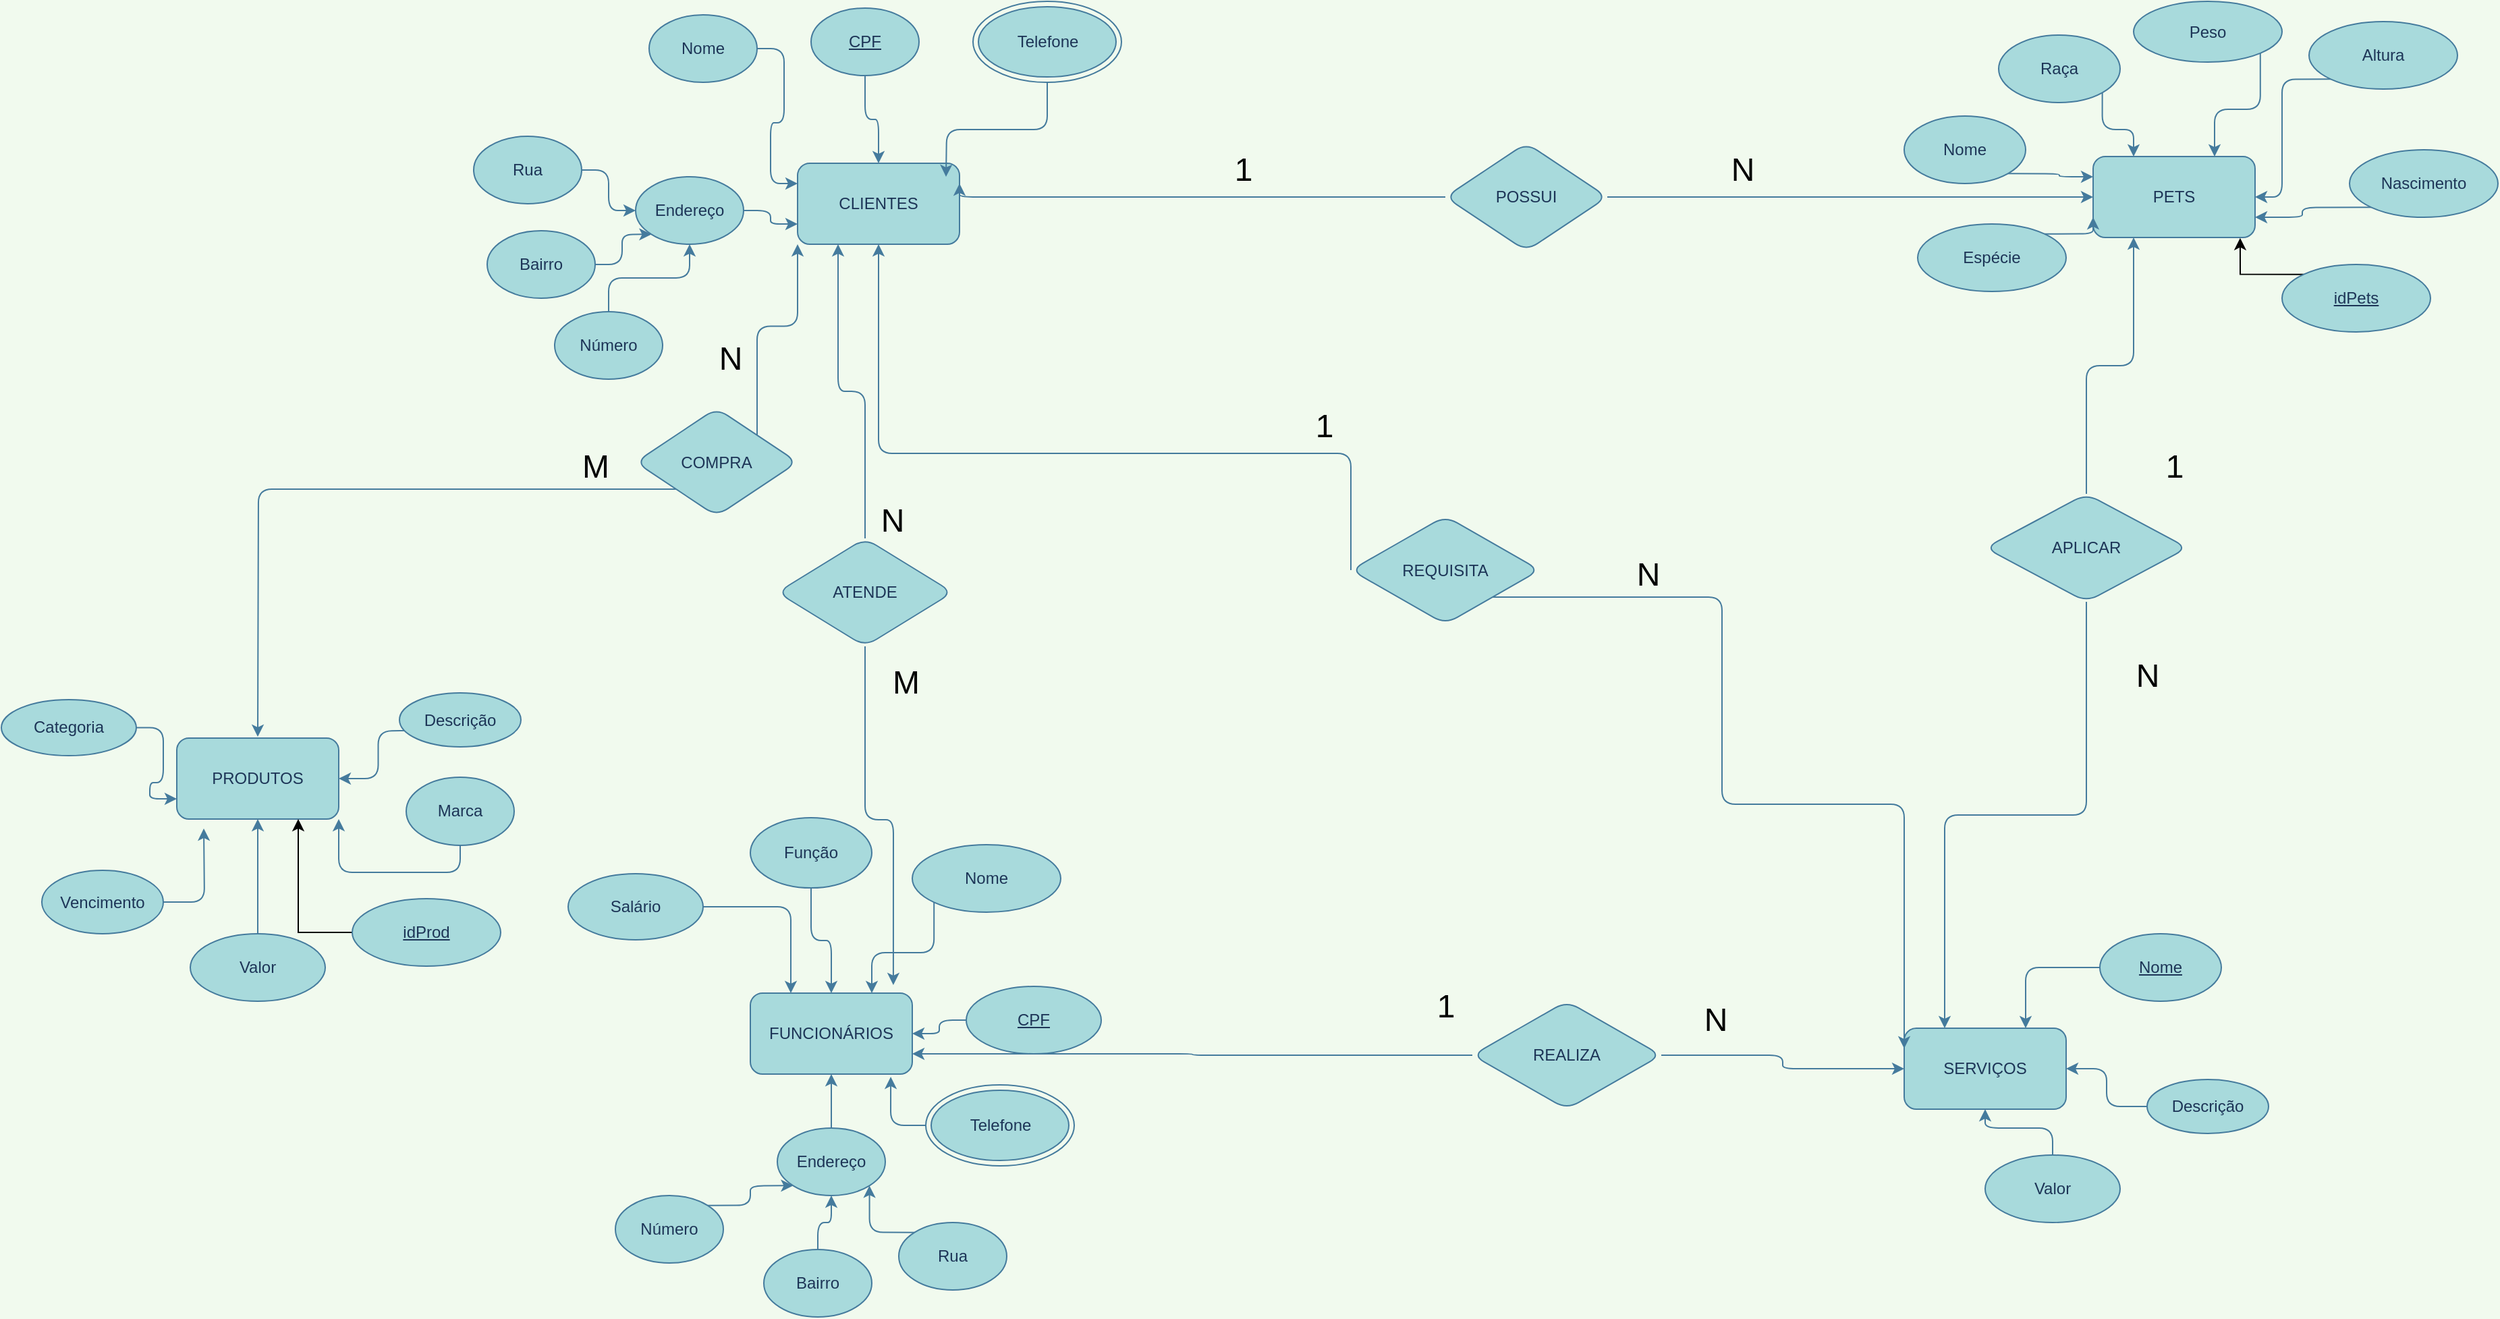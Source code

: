 <mxfile version="14.5.3" type="github">
  <diagram name="AuAu" id="e7e014a7-5840-1c2e-5031-d8a46d1fe8dd">
    <mxGraphModel dx="2432" dy="423" grid="1" gridSize="10" guides="1" tooltips="1" connect="1" arrows="1" fold="1" page="1" pageScale="1" pageWidth="1169" pageHeight="826" background="#F1FAEE" math="0" shadow="0">
      <root>
        <mxCell id="0" />
        <mxCell id="1" parent="0" />
        <mxCell id="uoU9AajrR2amF2qVdHtz-41" value="CLIENTES" style="whiteSpace=wrap;html=1;fillColor=#A8DADC;strokeColor=#457B9D;fontColor=#1D3557;rounded=1;" parent="1" vertex="1">
          <mxGeometry x="-160" y="135" width="120" height="60" as="geometry" />
        </mxCell>
        <mxCell id="uoU9AajrR2amF2qVdHtz-42" value="PETS" style="whiteSpace=wrap;html=1;fillColor=#A8DADC;strokeColor=#457B9D;fontColor=#1D3557;rounded=1;" parent="1" vertex="1">
          <mxGeometry x="800" y="130" width="120" height="60" as="geometry" />
        </mxCell>
        <mxCell id="uoU9AajrR2amF2qVdHtz-43" value="FUNCIONÁRIOS" style="whiteSpace=wrap;html=1;fillColor=#A8DADC;strokeColor=#457B9D;fontColor=#1D3557;rounded=1;" parent="1" vertex="1">
          <mxGeometry x="-195" y="750" width="120" height="60" as="geometry" />
        </mxCell>
        <mxCell id="uoU9AajrR2amF2qVdHtz-81" style="edgeStyle=orthogonalEdgeStyle;orthogonalLoop=1;jettySize=auto;html=1;exitX=1;exitY=0.5;exitDx=0;exitDy=0;entryX=0;entryY=0.25;entryDx=0;entryDy=0;strokeColor=#457B9D;fontColor=#1D3557;labelBackgroundColor=#F1FAEE;" parent="1" source="uoU9AajrR2amF2qVdHtz-44" target="uoU9AajrR2amF2qVdHtz-41" edge="1">
          <mxGeometry relative="1" as="geometry" />
        </mxCell>
        <mxCell id="uoU9AajrR2amF2qVdHtz-44" value="Nome" style="ellipse;whiteSpace=wrap;html=1;fillColor=#A8DADC;strokeColor=#457B9D;fontColor=#1D3557;rounded=1;" parent="1" vertex="1">
          <mxGeometry x="-270" y="25" width="80" height="50" as="geometry" />
        </mxCell>
        <mxCell id="uoU9AajrR2amF2qVdHtz-82" style="edgeStyle=orthogonalEdgeStyle;orthogonalLoop=1;jettySize=auto;html=1;exitX=0.5;exitY=1;exitDx=0;exitDy=0;entryX=0.5;entryY=0;entryDx=0;entryDy=0;strokeColor=#457B9D;fontColor=#1D3557;labelBackgroundColor=#F1FAEE;" parent="1" source="uoU9AajrR2amF2qVdHtz-45" target="uoU9AajrR2amF2qVdHtz-41" edge="1">
          <mxGeometry relative="1" as="geometry" />
        </mxCell>
        <mxCell id="uoU9AajrR2amF2qVdHtz-45" value="&lt;u&gt;CPF&lt;/u&gt;" style="ellipse;whiteSpace=wrap;html=1;fillColor=#A8DADC;strokeColor=#457B9D;fontColor=#1D3557;rounded=1;" parent="1" vertex="1">
          <mxGeometry x="-150" y="20" width="80" height="50" as="geometry" />
        </mxCell>
        <mxCell id="uoU9AajrR2amF2qVdHtz-80" style="edgeStyle=orthogonalEdgeStyle;orthogonalLoop=1;jettySize=auto;html=1;exitX=1;exitY=0.5;exitDx=0;exitDy=0;entryX=0;entryY=0.75;entryDx=0;entryDy=0;strokeColor=#457B9D;fontColor=#1D3557;labelBackgroundColor=#F1FAEE;" parent="1" source="uoU9AajrR2amF2qVdHtz-48" target="uoU9AajrR2amF2qVdHtz-41" edge="1">
          <mxGeometry relative="1" as="geometry" />
        </mxCell>
        <mxCell id="uoU9AajrR2amF2qVdHtz-48" value="Endereço" style="ellipse;whiteSpace=wrap;html=1;fillColor=#A8DADC;strokeColor=#457B9D;fontColor=#1D3557;rounded=1;" parent="1" vertex="1">
          <mxGeometry x="-280" y="145" width="80" height="50" as="geometry" />
        </mxCell>
        <mxCell id="uoU9AajrR2amF2qVdHtz-77" style="edgeStyle=orthogonalEdgeStyle;orthogonalLoop=1;jettySize=auto;html=1;exitX=1;exitY=0.5;exitDx=0;exitDy=0;entryX=0;entryY=0.5;entryDx=0;entryDy=0;strokeColor=#457B9D;fontColor=#1D3557;labelBackgroundColor=#F1FAEE;" parent="1" source="uoU9AajrR2amF2qVdHtz-49" target="uoU9AajrR2amF2qVdHtz-48" edge="1">
          <mxGeometry relative="1" as="geometry" />
        </mxCell>
        <mxCell id="uoU9AajrR2amF2qVdHtz-49" value="Rua" style="ellipse;whiteSpace=wrap;html=1;fillColor=#A8DADC;strokeColor=#457B9D;fontColor=#1D3557;rounded=1;" parent="1" vertex="1">
          <mxGeometry x="-400" y="115" width="80" height="50" as="geometry" />
        </mxCell>
        <mxCell id="uoU9AajrR2amF2qVdHtz-78" style="edgeStyle=orthogonalEdgeStyle;orthogonalLoop=1;jettySize=auto;html=1;exitX=1;exitY=0.5;exitDx=0;exitDy=0;entryX=0;entryY=1;entryDx=0;entryDy=0;strokeColor=#457B9D;fontColor=#1D3557;labelBackgroundColor=#F1FAEE;" parent="1" source="uoU9AajrR2amF2qVdHtz-50" target="uoU9AajrR2amF2qVdHtz-48" edge="1">
          <mxGeometry relative="1" as="geometry" />
        </mxCell>
        <mxCell id="uoU9AajrR2amF2qVdHtz-50" value="Bairro" style="ellipse;whiteSpace=wrap;html=1;fillColor=#A8DADC;strokeColor=#457B9D;fontColor=#1D3557;rounded=1;" parent="1" vertex="1">
          <mxGeometry x="-390" y="185" width="80" height="50" as="geometry" />
        </mxCell>
        <mxCell id="uoU9AajrR2amF2qVdHtz-79" style="edgeStyle=orthogonalEdgeStyle;orthogonalLoop=1;jettySize=auto;html=1;exitX=0.5;exitY=0;exitDx=0;exitDy=0;entryX=0.5;entryY=1;entryDx=0;entryDy=0;strokeColor=#457B9D;fontColor=#1D3557;labelBackgroundColor=#F1FAEE;" parent="1" source="uoU9AajrR2amF2qVdHtz-51" target="uoU9AajrR2amF2qVdHtz-48" edge="1">
          <mxGeometry relative="1" as="geometry" />
        </mxCell>
        <mxCell id="uoU9AajrR2amF2qVdHtz-51" value="Número" style="ellipse;whiteSpace=wrap;html=1;fillColor=#A8DADC;strokeColor=#457B9D;fontColor=#1D3557;rounded=1;" parent="1" vertex="1">
          <mxGeometry x="-340" y="245" width="80" height="50" as="geometry" />
        </mxCell>
        <mxCell id="uoU9AajrR2amF2qVdHtz-83" style="edgeStyle=orthogonalEdgeStyle;orthogonalLoop=1;jettySize=auto;html=1;exitX=0.5;exitY=1;exitDx=0;exitDy=0;strokeColor=#457B9D;fontColor=#1D3557;labelBackgroundColor=#F1FAEE;" parent="1" source="uoU9AajrR2amF2qVdHtz-53" edge="1">
          <mxGeometry relative="1" as="geometry">
            <mxPoint x="-50" y="145" as="targetPoint" />
          </mxGeometry>
        </mxCell>
        <mxCell id="uoU9AajrR2amF2qVdHtz-53" value="Telefone" style="ellipse;html=1;shape=endState;fillColor=#A8DADC;strokeColor=#457B9D;shadow=0;fontColor=#1D3557;rounded=1;" parent="1" vertex="1">
          <mxGeometry x="-30" y="15" width="110" height="60" as="geometry" />
        </mxCell>
        <mxCell id="uoU9AajrR2amF2qVdHtz-90" style="edgeStyle=orthogonalEdgeStyle;orthogonalLoop=1;jettySize=auto;html=1;exitX=1;exitY=1;exitDx=0;exitDy=0;entryX=0.75;entryY=0;entryDx=0;entryDy=0;strokeColor=#457B9D;fontColor=#1D3557;labelBackgroundColor=#F1FAEE;" parent="1" source="uoU9AajrR2amF2qVdHtz-56" target="uoU9AajrR2amF2qVdHtz-42" edge="1">
          <mxGeometry relative="1" as="geometry" />
        </mxCell>
        <mxCell id="uoU9AajrR2amF2qVdHtz-56" value="Peso" style="ellipse;whiteSpace=wrap;html=1;shadow=0;strokeColor=#457B9D;fillColor=#A8DADC;fontColor=#1D3557;rounded=1;" parent="1" vertex="1">
          <mxGeometry x="830" y="15" width="110" height="45" as="geometry" />
        </mxCell>
        <mxCell id="uoU9AajrR2amF2qVdHtz-91" style="edgeStyle=orthogonalEdgeStyle;orthogonalLoop=1;jettySize=auto;html=1;exitX=0;exitY=1;exitDx=0;exitDy=0;entryX=1;entryY=0.5;entryDx=0;entryDy=0;strokeColor=#457B9D;fontColor=#1D3557;labelBackgroundColor=#F1FAEE;" parent="1" source="uoU9AajrR2amF2qVdHtz-57" target="uoU9AajrR2amF2qVdHtz-42" edge="1">
          <mxGeometry relative="1" as="geometry">
            <mxPoint x="930" y="160" as="targetPoint" />
          </mxGeometry>
        </mxCell>
        <mxCell id="uoU9AajrR2amF2qVdHtz-57" value="Altura" style="ellipse;whiteSpace=wrap;html=1;shadow=0;strokeColor=#457B9D;fillColor=#A8DADC;fontColor=#1D3557;rounded=1;" parent="1" vertex="1">
          <mxGeometry x="960" y="30" width="110" height="50" as="geometry" />
        </mxCell>
        <mxCell id="uoU9AajrR2amF2qVdHtz-92" style="edgeStyle=orthogonalEdgeStyle;orthogonalLoop=1;jettySize=auto;html=1;exitX=0;exitY=1;exitDx=0;exitDy=0;entryX=1;entryY=0.75;entryDx=0;entryDy=0;strokeColor=#457B9D;fontColor=#1D3557;labelBackgroundColor=#F1FAEE;" parent="1" source="uoU9AajrR2amF2qVdHtz-58" target="uoU9AajrR2amF2qVdHtz-42" edge="1">
          <mxGeometry relative="1" as="geometry" />
        </mxCell>
        <mxCell id="uoU9AajrR2amF2qVdHtz-58" value="Nascimento" style="ellipse;whiteSpace=wrap;html=1;shadow=0;strokeColor=#457B9D;fillColor=#A8DADC;fontColor=#1D3557;rounded=1;" parent="1" vertex="1">
          <mxGeometry x="990" y="125" width="110" height="50" as="geometry" />
        </mxCell>
        <mxCell id="uoU9AajrR2amF2qVdHtz-93" style="edgeStyle=orthogonalEdgeStyle;orthogonalLoop=1;jettySize=auto;html=1;exitX=1;exitY=0;exitDx=0;exitDy=0;entryX=0;entryY=0.75;entryDx=0;entryDy=0;strokeColor=#457B9D;fontColor=#1D3557;labelBackgroundColor=#F1FAEE;" parent="1" source="uoU9AajrR2amF2qVdHtz-59" target="uoU9AajrR2amF2qVdHtz-42" edge="1">
          <mxGeometry relative="1" as="geometry" />
        </mxCell>
        <mxCell id="uoU9AajrR2amF2qVdHtz-59" value="Espécie" style="ellipse;whiteSpace=wrap;html=1;shadow=0;strokeColor=#457B9D;fillColor=#A8DADC;fontColor=#1D3557;rounded=1;" parent="1" vertex="1">
          <mxGeometry x="670" y="180" width="110" height="50" as="geometry" />
        </mxCell>
        <mxCell id="uoU9AajrR2amF2qVdHtz-89" style="edgeStyle=orthogonalEdgeStyle;orthogonalLoop=1;jettySize=auto;html=1;exitX=1;exitY=1;exitDx=0;exitDy=0;entryX=0.25;entryY=0;entryDx=0;entryDy=0;strokeColor=#457B9D;fontColor=#1D3557;labelBackgroundColor=#F1FAEE;" parent="1" source="uoU9AajrR2amF2qVdHtz-60" target="uoU9AajrR2amF2qVdHtz-42" edge="1">
          <mxGeometry relative="1" as="geometry" />
        </mxCell>
        <mxCell id="uoU9AajrR2amF2qVdHtz-60" value="Raça" style="ellipse;whiteSpace=wrap;html=1;shadow=0;strokeColor=#457B9D;fillColor=#A8DADC;fontColor=#1D3557;rounded=1;" parent="1" vertex="1">
          <mxGeometry x="730" y="40" width="90" height="50" as="geometry" />
        </mxCell>
        <mxCell id="uoU9AajrR2amF2qVdHtz-88" style="edgeStyle=orthogonalEdgeStyle;orthogonalLoop=1;jettySize=auto;html=1;exitX=1;exitY=1;exitDx=0;exitDy=0;entryX=0;entryY=0.25;entryDx=0;entryDy=0;strokeColor=#457B9D;fontColor=#1D3557;labelBackgroundColor=#F1FAEE;" parent="1" source="uoU9AajrR2amF2qVdHtz-61" target="uoU9AajrR2amF2qVdHtz-42" edge="1">
          <mxGeometry relative="1" as="geometry" />
        </mxCell>
        <mxCell id="uoU9AajrR2amF2qVdHtz-61" value="Nome" style="ellipse;whiteSpace=wrap;html=1;shadow=0;strokeColor=#457B9D;fillColor=#A8DADC;fontColor=#1D3557;rounded=1;" parent="1" vertex="1">
          <mxGeometry x="660" y="100" width="90" height="50" as="geometry" />
        </mxCell>
        <mxCell id="uoU9AajrR2amF2qVdHtz-112" style="edgeStyle=orthogonalEdgeStyle;orthogonalLoop=1;jettySize=auto;html=1;exitX=1;exitY=0.5;exitDx=0;exitDy=0;entryX=0.25;entryY=0;entryDx=0;entryDy=0;strokeColor=#457B9D;fontColor=#1D3557;labelBackgroundColor=#F1FAEE;" parent="1" source="uoU9AajrR2amF2qVdHtz-66" target="uoU9AajrR2amF2qVdHtz-43" edge="1">
          <mxGeometry relative="1" as="geometry" />
        </mxCell>
        <mxCell id="uoU9AajrR2amF2qVdHtz-66" value="Salário" style="ellipse;whiteSpace=wrap;html=1;shadow=0;strokeColor=#457B9D;fillColor=#A8DADC;fontColor=#1D3557;rounded=1;" parent="1" vertex="1">
          <mxGeometry x="-330" y="661.5" width="100" height="49" as="geometry" />
        </mxCell>
        <mxCell id="uoU9AajrR2amF2qVdHtz-104" style="edgeStyle=orthogonalEdgeStyle;orthogonalLoop=1;jettySize=auto;html=1;exitX=0;exitY=0.5;exitDx=0;exitDy=0;entryX=1;entryY=0.5;entryDx=0;entryDy=0;strokeColor=#457B9D;fontColor=#1D3557;labelBackgroundColor=#F1FAEE;" parent="1" source="uoU9AajrR2amF2qVdHtz-68" target="uoU9AajrR2amF2qVdHtz-43" edge="1">
          <mxGeometry relative="1" as="geometry" />
        </mxCell>
        <mxCell id="uoU9AajrR2amF2qVdHtz-68" value="&lt;u&gt;CPF&lt;/u&gt;" style="ellipse;whiteSpace=wrap;html=1;shadow=0;strokeColor=#457B9D;fillColor=#A8DADC;fontColor=#1D3557;rounded=1;" parent="1" vertex="1">
          <mxGeometry x="-35" y="745" width="100" height="50" as="geometry" />
        </mxCell>
        <mxCell id="uoU9AajrR2amF2qVdHtz-103" style="edgeStyle=orthogonalEdgeStyle;orthogonalLoop=1;jettySize=auto;html=1;exitX=0.5;exitY=1;exitDx=0;exitDy=0;strokeColor=#457B9D;fontColor=#1D3557;labelBackgroundColor=#F1FAEE;" parent="1" source="uoU9AajrR2amF2qVdHtz-69" target="uoU9AajrR2amF2qVdHtz-43" edge="1">
          <mxGeometry relative="1" as="geometry" />
        </mxCell>
        <mxCell id="uoU9AajrR2amF2qVdHtz-69" value="Função" style="ellipse;whiteSpace=wrap;html=1;shadow=0;strokeColor=#457B9D;fillColor=#A8DADC;fontColor=#1D3557;rounded=1;" parent="1" vertex="1">
          <mxGeometry x="-195" y="620" width="90" height="52" as="geometry" />
        </mxCell>
        <mxCell id="uoU9AajrR2amF2qVdHtz-102" style="edgeStyle=orthogonalEdgeStyle;orthogonalLoop=1;jettySize=auto;html=1;exitX=0;exitY=1;exitDx=0;exitDy=0;entryX=0.75;entryY=0;entryDx=0;entryDy=0;strokeColor=#457B9D;fontColor=#1D3557;labelBackgroundColor=#F1FAEE;" parent="1" source="uoU9AajrR2amF2qVdHtz-70" target="uoU9AajrR2amF2qVdHtz-43" edge="1">
          <mxGeometry relative="1" as="geometry" />
        </mxCell>
        <mxCell id="uoU9AajrR2amF2qVdHtz-70" value="Nome" style="ellipse;whiteSpace=wrap;html=1;shadow=0;strokeColor=#457B9D;fillColor=#A8DADC;fontColor=#1D3557;rounded=1;" parent="1" vertex="1">
          <mxGeometry x="-75" y="640" width="110" height="50" as="geometry" />
        </mxCell>
        <mxCell id="uoU9AajrR2amF2qVdHtz-71" value="PRODUTOS" style="whiteSpace=wrap;html=1;shadow=0;strokeColor=#457B9D;fillColor=#A8DADC;fontColor=#1D3557;rounded=1;" parent="1" vertex="1">
          <mxGeometry x="-620" y="561" width="120" height="60" as="geometry" />
        </mxCell>
        <mxCell id="uoU9AajrR2amF2qVdHtz-138" style="edgeStyle=orthogonalEdgeStyle;orthogonalLoop=1;jettySize=auto;html=1;exitX=0;exitY=1;exitDx=0;exitDy=0;entryX=1;entryY=0.5;entryDx=0;entryDy=0;strokeColor=#457B9D;fontColor=#1D3557;labelBackgroundColor=#F1FAEE;" parent="1" target="uoU9AajrR2amF2qVdHtz-71" edge="1">
          <mxGeometry relative="1" as="geometry">
            <mxPoint x="-441.46" y="555.3" as="sourcePoint" />
          </mxGeometry>
        </mxCell>
        <mxCell id="uoU9AajrR2amF2qVdHtz-72" value="Descrição" style="ellipse;whiteSpace=wrap;html=1;shadow=0;strokeColor=#457B9D;fillColor=#A8DADC;fontColor=#1D3557;rounded=1;" parent="1" vertex="1">
          <mxGeometry x="-455" y="527.5" width="90" height="40" as="geometry" />
        </mxCell>
        <mxCell id="uoU9AajrR2amF2qVdHtz-118" style="edgeStyle=orthogonalEdgeStyle;orthogonalLoop=1;jettySize=auto;html=1;exitX=0.5;exitY=1;exitDx=0;exitDy=0;entryX=1;entryY=1;entryDx=0;entryDy=0;strokeColor=#457B9D;fontColor=#1D3557;labelBackgroundColor=#F1FAEE;" parent="1" source="uoU9AajrR2amF2qVdHtz-73" target="uoU9AajrR2amF2qVdHtz-71" edge="1">
          <mxGeometry relative="1" as="geometry">
            <mxPoint x="-520" y="558" as="targetPoint" />
          </mxGeometry>
        </mxCell>
        <mxCell id="uoU9AajrR2amF2qVdHtz-73" value="Marca" style="ellipse;whiteSpace=wrap;html=1;shadow=0;strokeColor=#457B9D;fillColor=#A8DADC;fontColor=#1D3557;rounded=1;" parent="1" vertex="1">
          <mxGeometry x="-450" y="590" width="80" height="50.5" as="geometry" />
        </mxCell>
        <mxCell id="uoU9AajrR2amF2qVdHtz-119" style="edgeStyle=orthogonalEdgeStyle;orthogonalLoop=1;jettySize=auto;html=1;exitX=1;exitY=0.5;exitDx=0;exitDy=0;strokeColor=#457B9D;fontColor=#1D3557;labelBackgroundColor=#F1FAEE;" parent="1" source="uoU9AajrR2amF2qVdHtz-74" edge="1">
          <mxGeometry relative="1" as="geometry">
            <mxPoint x="-600" y="628" as="targetPoint" />
          </mxGeometry>
        </mxCell>
        <mxCell id="uoU9AajrR2amF2qVdHtz-74" value="Vencimento" style="ellipse;whiteSpace=wrap;html=1;shadow=0;strokeColor=#457B9D;fillColor=#A8DADC;fontColor=#1D3557;rounded=1;" parent="1" vertex="1">
          <mxGeometry x="-720" y="659" width="90" height="47" as="geometry" />
        </mxCell>
        <mxCell id="uoU9AajrR2amF2qVdHtz-114" style="edgeStyle=orthogonalEdgeStyle;orthogonalLoop=1;jettySize=auto;html=1;exitX=1;exitY=0.5;exitDx=0;exitDy=0;entryX=0;entryY=0.75;entryDx=0;entryDy=0;strokeColor=#457B9D;fontColor=#1D3557;labelBackgroundColor=#F1FAEE;" parent="1" source="uoU9AajrR2amF2qVdHtz-75" target="uoU9AajrR2amF2qVdHtz-71" edge="1">
          <mxGeometry relative="1" as="geometry" />
        </mxCell>
        <mxCell id="uoU9AajrR2amF2qVdHtz-75" value="Categoria" style="ellipse;whiteSpace=wrap;html=1;shadow=0;strokeColor=#457B9D;fillColor=#A8DADC;fontColor=#1D3557;rounded=1;" parent="1" vertex="1">
          <mxGeometry x="-750" y="532.5" width="100" height="41.5" as="geometry" />
        </mxCell>
        <mxCell id="uoU9AajrR2amF2qVdHtz-117" style="edgeStyle=orthogonalEdgeStyle;orthogonalLoop=1;jettySize=auto;html=1;exitX=0.5;exitY=0;exitDx=0;exitDy=0;strokeColor=#457B9D;fontColor=#1D3557;labelBackgroundColor=#F1FAEE;" parent="1" source="uoU9AajrR2amF2qVdHtz-76" target="uoU9AajrR2amF2qVdHtz-71" edge="1">
          <mxGeometry relative="1" as="geometry" />
        </mxCell>
        <mxCell id="uoU9AajrR2amF2qVdHtz-76" value="Valor" style="ellipse;whiteSpace=wrap;html=1;shadow=0;strokeColor=#457B9D;fillColor=#A8DADC;fontColor=#1D3557;rounded=1;" parent="1" vertex="1">
          <mxGeometry x="-610" y="706" width="100" height="50" as="geometry" />
        </mxCell>
        <mxCell id="uoU9AajrR2amF2qVdHtz-105" style="edgeStyle=orthogonalEdgeStyle;orthogonalLoop=1;jettySize=auto;html=1;exitX=0;exitY=0.5;exitDx=0;exitDy=0;entryX=0.867;entryY=1.033;entryDx=0;entryDy=0;entryPerimeter=0;strokeColor=#457B9D;fontColor=#1D3557;labelBackgroundColor=#F1FAEE;" parent="1" source="uoU9AajrR2amF2qVdHtz-96" target="uoU9AajrR2amF2qVdHtz-43" edge="1">
          <mxGeometry relative="1" as="geometry" />
        </mxCell>
        <mxCell id="uoU9AajrR2amF2qVdHtz-96" value="Telefone" style="ellipse;html=1;shape=endState;fillColor=#A8DADC;strokeColor=#457B9D;shadow=0;fontColor=#1D3557;rounded=1;" parent="1" vertex="1">
          <mxGeometry x="-65" y="818" width="110" height="60" as="geometry" />
        </mxCell>
        <mxCell id="uoU9AajrR2amF2qVdHtz-106" style="edgeStyle=orthogonalEdgeStyle;orthogonalLoop=1;jettySize=auto;html=1;exitX=0.5;exitY=0;exitDx=0;exitDy=0;entryX=0.5;entryY=1;entryDx=0;entryDy=0;strokeColor=#457B9D;fontColor=#1D3557;labelBackgroundColor=#F1FAEE;" parent="1" source="uoU9AajrR2amF2qVdHtz-97" target="uoU9AajrR2amF2qVdHtz-43" edge="1">
          <mxGeometry relative="1" as="geometry">
            <mxPoint x="-135" y="820" as="targetPoint" />
          </mxGeometry>
        </mxCell>
        <mxCell id="uoU9AajrR2amF2qVdHtz-97" value="Endereço" style="ellipse;whiteSpace=wrap;html=1;fillColor=#A8DADC;strokeColor=#457B9D;fontColor=#1D3557;rounded=1;" parent="1" vertex="1">
          <mxGeometry x="-175" y="850" width="80" height="50" as="geometry" />
        </mxCell>
        <mxCell id="uoU9AajrR2amF2qVdHtz-109" style="edgeStyle=orthogonalEdgeStyle;orthogonalLoop=1;jettySize=auto;html=1;exitX=0;exitY=0;exitDx=0;exitDy=0;entryX=1;entryY=1;entryDx=0;entryDy=0;strokeColor=#457B9D;fontColor=#1D3557;labelBackgroundColor=#F1FAEE;" parent="1" source="uoU9AajrR2amF2qVdHtz-98" target="uoU9AajrR2amF2qVdHtz-97" edge="1">
          <mxGeometry relative="1" as="geometry" />
        </mxCell>
        <mxCell id="uoU9AajrR2amF2qVdHtz-98" value="Rua" style="ellipse;whiteSpace=wrap;html=1;fillColor=#A8DADC;strokeColor=#457B9D;fontColor=#1D3557;rounded=1;" parent="1" vertex="1">
          <mxGeometry x="-85" y="920" width="80" height="50" as="geometry" />
        </mxCell>
        <mxCell id="uoU9AajrR2amF2qVdHtz-108" style="edgeStyle=orthogonalEdgeStyle;orthogonalLoop=1;jettySize=auto;html=1;exitX=0.5;exitY=0;exitDx=0;exitDy=0;entryX=0.5;entryY=1;entryDx=0;entryDy=0;strokeColor=#457B9D;fontColor=#1D3557;labelBackgroundColor=#F1FAEE;" parent="1" source="uoU9AajrR2amF2qVdHtz-99" target="uoU9AajrR2amF2qVdHtz-97" edge="1">
          <mxGeometry relative="1" as="geometry" />
        </mxCell>
        <mxCell id="uoU9AajrR2amF2qVdHtz-99" value="Bairro" style="ellipse;whiteSpace=wrap;html=1;fillColor=#A8DADC;strokeColor=#457B9D;fontColor=#1D3557;rounded=1;" parent="1" vertex="1">
          <mxGeometry x="-185" y="940" width="80" height="50" as="geometry" />
        </mxCell>
        <mxCell id="uoU9AajrR2amF2qVdHtz-107" style="edgeStyle=orthogonalEdgeStyle;orthogonalLoop=1;jettySize=auto;html=1;exitX=1;exitY=0;exitDx=0;exitDy=0;entryX=0;entryY=1;entryDx=0;entryDy=0;strokeColor=#457B9D;fontColor=#1D3557;labelBackgroundColor=#F1FAEE;" parent="1" source="uoU9AajrR2amF2qVdHtz-100" target="uoU9AajrR2amF2qVdHtz-97" edge="1">
          <mxGeometry relative="1" as="geometry" />
        </mxCell>
        <mxCell id="uoU9AajrR2amF2qVdHtz-100" value="Número" style="ellipse;whiteSpace=wrap;html=1;fillColor=#A8DADC;strokeColor=#457B9D;fontColor=#1D3557;rounded=1;" parent="1" vertex="1">
          <mxGeometry x="-295" y="900" width="80" height="50" as="geometry" />
        </mxCell>
        <mxCell id="uoU9AajrR2amF2qVdHtz-120" value="SERVIÇOS" style="whiteSpace=wrap;html=1;shadow=0;strokeColor=#457B9D;fillColor=#A8DADC;fontColor=#1D3557;rounded=1;" parent="1" vertex="1">
          <mxGeometry x="660" y="776" width="120" height="60" as="geometry" />
        </mxCell>
        <mxCell id="uoU9AajrR2amF2qVdHtz-126" style="edgeStyle=orthogonalEdgeStyle;orthogonalLoop=1;jettySize=auto;html=1;exitX=0;exitY=0.5;exitDx=0;exitDy=0;entryX=0.75;entryY=0;entryDx=0;entryDy=0;strokeColor=#457B9D;fontColor=#1D3557;labelBackgroundColor=#F1FAEE;" parent="1" source="uoU9AajrR2amF2qVdHtz-121" target="uoU9AajrR2amF2qVdHtz-120" edge="1">
          <mxGeometry relative="1" as="geometry" />
        </mxCell>
        <mxCell id="uoU9AajrR2amF2qVdHtz-121" value="&lt;u&gt;Nome&lt;/u&gt;" style="ellipse;whiteSpace=wrap;html=1;shadow=0;strokeColor=#457B9D;fillColor=#A8DADC;fontColor=#1D3557;rounded=1;" parent="1" vertex="1">
          <mxGeometry x="805" y="706" width="90" height="50" as="geometry" />
        </mxCell>
        <mxCell id="uoU9AajrR2amF2qVdHtz-125" style="edgeStyle=orthogonalEdgeStyle;orthogonalLoop=1;jettySize=auto;html=1;exitX=0;exitY=0.5;exitDx=0;exitDy=0;entryX=1;entryY=0.5;entryDx=0;entryDy=0;strokeColor=#457B9D;fontColor=#1D3557;labelBackgroundColor=#F1FAEE;" parent="1" source="uoU9AajrR2amF2qVdHtz-122" target="uoU9AajrR2amF2qVdHtz-120" edge="1">
          <mxGeometry relative="1" as="geometry" />
        </mxCell>
        <mxCell id="uoU9AajrR2amF2qVdHtz-122" value="Descrição" style="ellipse;whiteSpace=wrap;html=1;shadow=0;strokeColor=#457B9D;fillColor=#A8DADC;fontColor=#1D3557;rounded=1;" parent="1" vertex="1">
          <mxGeometry x="840" y="814" width="90" height="40" as="geometry" />
        </mxCell>
        <mxCell id="uoU9AajrR2amF2qVdHtz-124" style="edgeStyle=orthogonalEdgeStyle;orthogonalLoop=1;jettySize=auto;html=1;exitX=0.5;exitY=0;exitDx=0;exitDy=0;entryX=0.5;entryY=1;entryDx=0;entryDy=0;strokeColor=#457B9D;fontColor=#1D3557;labelBackgroundColor=#F1FAEE;" parent="1" source="uoU9AajrR2amF2qVdHtz-123" target="uoU9AajrR2amF2qVdHtz-120" edge="1">
          <mxGeometry relative="1" as="geometry" />
        </mxCell>
        <mxCell id="uoU9AajrR2amF2qVdHtz-123" value="Valor" style="ellipse;whiteSpace=wrap;html=1;shadow=0;strokeColor=#457B9D;fillColor=#A8DADC;fontColor=#1D3557;rounded=1;" parent="1" vertex="1">
          <mxGeometry x="720" y="870" width="100" height="50" as="geometry" />
        </mxCell>
        <mxCell id="uoU9AajrR2amF2qVdHtz-128" style="edgeStyle=orthogonalEdgeStyle;orthogonalLoop=1;jettySize=auto;html=1;exitX=0;exitY=0.5;exitDx=0;exitDy=0;entryX=1;entryY=0.25;entryDx=0;entryDy=0;strokeColor=#457B9D;fontColor=#1D3557;labelBackgroundColor=#F1FAEE;" parent="1" source="uoU9AajrR2amF2qVdHtz-127" target="uoU9AajrR2amF2qVdHtz-41" edge="1">
          <mxGeometry relative="1" as="geometry">
            <mxPoint x="-20" y="155.333" as="targetPoint" />
            <Array as="points">
              <mxPoint x="-40" y="160" />
            </Array>
          </mxGeometry>
        </mxCell>
        <mxCell id="uoU9AajrR2amF2qVdHtz-129" style="edgeStyle=orthogonalEdgeStyle;orthogonalLoop=1;jettySize=auto;html=1;exitX=1;exitY=0.5;exitDx=0;exitDy=0;entryX=0;entryY=0.5;entryDx=0;entryDy=0;strokeColor=#457B9D;fontColor=#1D3557;labelBackgroundColor=#F1FAEE;" parent="1" source="uoU9AajrR2amF2qVdHtz-127" target="uoU9AajrR2amF2qVdHtz-42" edge="1">
          <mxGeometry relative="1" as="geometry" />
        </mxCell>
        <mxCell id="uoU9AajrR2amF2qVdHtz-127" value="POSSUI" style="rhombus;whiteSpace=wrap;html=1;shadow=0;strokeColor=#457B9D;fillColor=#A8DADC;fontColor=#1D3557;rounded=1;" parent="1" vertex="1">
          <mxGeometry x="320" y="120" width="120" height="80" as="geometry" />
        </mxCell>
        <mxCell id="PasxMXEC_9DPVCOPdkUd-18" style="edgeStyle=orthogonalEdgeStyle;orthogonalLoop=1;jettySize=auto;html=1;exitX=0;exitY=1;exitDx=0;exitDy=0;strokeColor=#457B9D;fontColor=#1D3557;labelBackgroundColor=#F1FAEE;" parent="1" source="uoU9AajrR2amF2qVdHtz-137" edge="1">
          <mxGeometry relative="1" as="geometry">
            <mxPoint x="-560" y="560" as="targetPoint" />
          </mxGeometry>
        </mxCell>
        <mxCell id="PasxMXEC_9DPVCOPdkUd-19" style="edgeStyle=orthogonalEdgeStyle;orthogonalLoop=1;jettySize=auto;html=1;exitX=1;exitY=0;exitDx=0;exitDy=0;entryX=0;entryY=1;entryDx=0;entryDy=0;strokeColor=#457B9D;fontColor=#1D3557;labelBackgroundColor=#F1FAEE;" parent="1" source="uoU9AajrR2amF2qVdHtz-137" target="uoU9AajrR2amF2qVdHtz-41" edge="1">
          <mxGeometry relative="1" as="geometry" />
        </mxCell>
        <mxCell id="uoU9AajrR2amF2qVdHtz-137" value="COMPRA" style="rhombus;whiteSpace=wrap;html=1;shadow=0;strokeColor=#457B9D;fillColor=#A8DADC;fontColor=#1D3557;rounded=1;" parent="1" vertex="1">
          <mxGeometry x="-280" y="316.5" width="120" height="80" as="geometry" />
        </mxCell>
        <mxCell id="PasxMXEC_9DPVCOPdkUd-7" style="edgeStyle=orthogonalEdgeStyle;orthogonalLoop=1;jettySize=auto;html=1;exitX=0.5;exitY=1;exitDx=0;exitDy=0;entryX=0.883;entryY=-0.1;entryDx=0;entryDy=0;entryPerimeter=0;strokeColor=#457B9D;fontColor=#1D3557;labelBackgroundColor=#F1FAEE;" parent="1" source="PasxMXEC_9DPVCOPdkUd-1" target="uoU9AajrR2amF2qVdHtz-43" edge="1">
          <mxGeometry relative="1" as="geometry" />
        </mxCell>
        <mxCell id="PasxMXEC_9DPVCOPdkUd-8" style="edgeStyle=orthogonalEdgeStyle;orthogonalLoop=1;jettySize=auto;html=1;exitX=0.5;exitY=0;exitDx=0;exitDy=0;entryX=0.25;entryY=1;entryDx=0;entryDy=0;strokeColor=#457B9D;fontColor=#1D3557;labelBackgroundColor=#F1FAEE;" parent="1" source="PasxMXEC_9DPVCOPdkUd-1" target="uoU9AajrR2amF2qVdHtz-41" edge="1">
          <mxGeometry relative="1" as="geometry" />
        </mxCell>
        <mxCell id="PasxMXEC_9DPVCOPdkUd-1" value="ATENDE" style="rhombus;whiteSpace=wrap;html=1;fillColor=#A8DADC;strokeColor=#457B9D;fontColor=#1D3557;rounded=1;" parent="1" vertex="1">
          <mxGeometry x="-175" y="413" width="130" height="80" as="geometry" />
        </mxCell>
        <mxCell id="PasxMXEC_9DPVCOPdkUd-10" style="edgeStyle=orthogonalEdgeStyle;orthogonalLoop=1;jettySize=auto;html=1;exitX=1;exitY=0.5;exitDx=0;exitDy=0;entryX=0;entryY=0.5;entryDx=0;entryDy=0;strokeColor=#457B9D;fontColor=#1D3557;labelBackgroundColor=#F1FAEE;" parent="1" source="PasxMXEC_9DPVCOPdkUd-9" target="uoU9AajrR2amF2qVdHtz-120" edge="1">
          <mxGeometry relative="1" as="geometry">
            <mxPoint x="650" y="796" as="targetPoint" />
          </mxGeometry>
        </mxCell>
        <mxCell id="PasxMXEC_9DPVCOPdkUd-11" style="edgeStyle=orthogonalEdgeStyle;orthogonalLoop=1;jettySize=auto;html=1;exitX=0;exitY=0.5;exitDx=0;exitDy=0;entryX=1;entryY=0.75;entryDx=0;entryDy=0;strokeColor=#457B9D;fontColor=#1D3557;labelBackgroundColor=#F1FAEE;" parent="1" source="PasxMXEC_9DPVCOPdkUd-9" target="uoU9AajrR2amF2qVdHtz-43" edge="1">
          <mxGeometry relative="1" as="geometry" />
        </mxCell>
        <mxCell id="PasxMXEC_9DPVCOPdkUd-9" value="REALIZA" style="rhombus;whiteSpace=wrap;html=1;fillColor=#A8DADC;strokeColor=#457B9D;fontColor=#1D3557;rounded=1;" parent="1" vertex="1">
          <mxGeometry x="340" y="756" width="140" height="80" as="geometry" />
        </mxCell>
        <mxCell id="PasxMXEC_9DPVCOPdkUd-13" style="edgeStyle=orthogonalEdgeStyle;orthogonalLoop=1;jettySize=auto;html=1;exitX=0.5;exitY=0;exitDx=0;exitDy=0;entryX=0.25;entryY=1;entryDx=0;entryDy=0;strokeColor=#457B9D;fontColor=#1D3557;labelBackgroundColor=#F1FAEE;" parent="1" source="PasxMXEC_9DPVCOPdkUd-12" target="uoU9AajrR2amF2qVdHtz-42" edge="1">
          <mxGeometry relative="1" as="geometry" />
        </mxCell>
        <mxCell id="PasxMXEC_9DPVCOPdkUd-14" style="edgeStyle=orthogonalEdgeStyle;orthogonalLoop=1;jettySize=auto;html=1;exitX=0.5;exitY=1;exitDx=0;exitDy=0;entryX=0.25;entryY=0;entryDx=0;entryDy=0;strokeColor=#457B9D;fontColor=#1D3557;labelBackgroundColor=#F1FAEE;" parent="1" source="PasxMXEC_9DPVCOPdkUd-12" target="uoU9AajrR2amF2qVdHtz-120" edge="1">
          <mxGeometry relative="1" as="geometry" />
        </mxCell>
        <mxCell id="PasxMXEC_9DPVCOPdkUd-12" value="APLICAR" style="rhombus;whiteSpace=wrap;html=1;fillColor=#A8DADC;strokeColor=#457B9D;fontColor=#1D3557;rounded=1;" parent="1" vertex="1">
          <mxGeometry x="720" y="380" width="150" height="80" as="geometry" />
        </mxCell>
        <mxCell id="PasxMXEC_9DPVCOPdkUd-21" style="edgeStyle=orthogonalEdgeStyle;orthogonalLoop=1;jettySize=auto;html=1;exitX=1;exitY=1;exitDx=0;exitDy=0;entryX=0;entryY=0.25;entryDx=0;entryDy=0;strokeColor=#457B9D;fontColor=#1D3557;labelBackgroundColor=#F1FAEE;" parent="1" source="PasxMXEC_9DPVCOPdkUd-20" target="uoU9AajrR2amF2qVdHtz-120" edge="1">
          <mxGeometry relative="1" as="geometry">
            <Array as="points">
              <mxPoint x="525" y="457" />
              <mxPoint x="525" y="610" />
              <mxPoint x="660" y="610" />
            </Array>
          </mxGeometry>
        </mxCell>
        <mxCell id="PasxMXEC_9DPVCOPdkUd-22" style="edgeStyle=orthogonalEdgeStyle;orthogonalLoop=1;jettySize=auto;html=1;exitX=0;exitY=0.5;exitDx=0;exitDy=0;entryX=0.5;entryY=1;entryDx=0;entryDy=0;strokeColor=#457B9D;fontColor=#1D3557;labelBackgroundColor=#F1FAEE;" parent="1" source="PasxMXEC_9DPVCOPdkUd-20" target="uoU9AajrR2amF2qVdHtz-41" edge="1">
          <mxGeometry relative="1" as="geometry">
            <Array as="points">
              <mxPoint x="250" y="350" />
              <mxPoint x="-100" y="350" />
            </Array>
          </mxGeometry>
        </mxCell>
        <mxCell id="PasxMXEC_9DPVCOPdkUd-20" value="REQUISITA" style="rhombus;whiteSpace=wrap;html=1;fillColor=#A8DADC;strokeColor=#457B9D;fontColor=#1D3557;rounded=1;" parent="1" vertex="1">
          <mxGeometry x="250" y="396.5" width="140" height="80" as="geometry" />
        </mxCell>
        <mxCell id="95Nvc2xH6MAIjjZGrfrC-1" value="&lt;font style=&quot;font-size: 24px&quot;&gt;1&lt;/font&gt;" style="text;html=1;align=center;verticalAlign=middle;resizable=0;points=[];autosize=1;" parent="1" vertex="1">
          <mxGeometry x="155" y="130" width="30" height="20" as="geometry" />
        </mxCell>
        <mxCell id="95Nvc2xH6MAIjjZGrfrC-2" value="&lt;font style=&quot;font-size: 24px&quot;&gt;N&lt;/font&gt;" style="text;html=1;align=center;verticalAlign=middle;resizable=0;points=[];autosize=1;" parent="1" vertex="1">
          <mxGeometry x="525" y="130" width="30" height="20" as="geometry" />
        </mxCell>
        <mxCell id="95Nvc2xH6MAIjjZGrfrC-3" value="&lt;font style=&quot;font-size: 24px&quot;&gt;N&lt;/font&gt;" style="text;html=1;align=center;verticalAlign=middle;resizable=0;points=[];autosize=1;" parent="1" vertex="1">
          <mxGeometry x="-105" y="390" width="30" height="20" as="geometry" />
        </mxCell>
        <mxCell id="95Nvc2xH6MAIjjZGrfrC-4" value="&lt;font style=&quot;font-size: 24px&quot;&gt;M&lt;/font&gt;" style="text;html=1;align=center;verticalAlign=middle;resizable=0;points=[];autosize=1;" parent="1" vertex="1">
          <mxGeometry x="-100" y="510" width="40" height="20" as="geometry" />
        </mxCell>
        <mxCell id="95Nvc2xH6MAIjjZGrfrC-5" value="&lt;font style=&quot;font-size: 24px&quot;&gt;N&lt;/font&gt;" style="text;html=1;align=center;verticalAlign=middle;resizable=0;points=[];autosize=1;" parent="1" vertex="1">
          <mxGeometry x="-225" y="270" width="30" height="20" as="geometry" />
        </mxCell>
        <mxCell id="95Nvc2xH6MAIjjZGrfrC-6" value="&lt;font style=&quot;font-size: 24px&quot;&gt;M&lt;/font&gt;" style="text;html=1;align=center;verticalAlign=middle;resizable=0;points=[];autosize=1;" parent="1" vertex="1">
          <mxGeometry x="-330" y="350" width="40" height="20" as="geometry" />
        </mxCell>
        <mxCell id="95Nvc2xH6MAIjjZGrfrC-7" value="&lt;font style=&quot;font-size: 24px&quot;&gt;1&lt;/font&gt;" style="text;html=1;align=center;verticalAlign=middle;resizable=0;points=[];autosize=1;" parent="1" vertex="1">
          <mxGeometry x="215" y="320" width="30" height="20" as="geometry" />
        </mxCell>
        <mxCell id="95Nvc2xH6MAIjjZGrfrC-8" value="&lt;font style=&quot;font-size: 24px&quot;&gt;N&lt;/font&gt;" style="text;html=1;align=center;verticalAlign=middle;resizable=0;points=[];autosize=1;" parent="1" vertex="1">
          <mxGeometry x="455" y="430" width="30" height="20" as="geometry" />
        </mxCell>
        <mxCell id="95Nvc2xH6MAIjjZGrfrC-9" value="&lt;font style=&quot;font-size: 24px&quot;&gt;1&lt;/font&gt;" style="text;html=1;align=center;verticalAlign=middle;resizable=0;points=[];autosize=1;" parent="1" vertex="1">
          <mxGeometry x="845" y="350" width="30" height="20" as="geometry" />
        </mxCell>
        <mxCell id="95Nvc2xH6MAIjjZGrfrC-10" value="&lt;font style=&quot;font-size: 24px&quot;&gt;&lt;br&gt;N&lt;/font&gt;" style="text;html=1;align=center;verticalAlign=middle;resizable=0;points=[];autosize=1;" parent="1" vertex="1">
          <mxGeometry x="825" y="480" width="30" height="40" as="geometry" />
        </mxCell>
        <mxCell id="95Nvc2xH6MAIjjZGrfrC-11" value="&lt;font style=&quot;font-size: 24px&quot;&gt;1&lt;/font&gt;" style="text;html=1;align=center;verticalAlign=middle;resizable=0;points=[];autosize=1;" parent="1" vertex="1">
          <mxGeometry x="305" y="750" width="30" height="20" as="geometry" />
        </mxCell>
        <mxCell id="95Nvc2xH6MAIjjZGrfrC-12" value="&lt;font style=&quot;font-size: 24px&quot;&gt;N&lt;/font&gt;" style="text;html=1;align=center;verticalAlign=middle;resizable=0;points=[];autosize=1;" parent="1" vertex="1">
          <mxGeometry x="505" y="760" width="30" height="20" as="geometry" />
        </mxCell>
        <mxCell id="e_YREEPoWGjnVzOP-91m-2" style="edgeStyle=orthogonalEdgeStyle;rounded=0;orthogonalLoop=1;jettySize=auto;html=1;exitX=0;exitY=0;exitDx=0;exitDy=0;entryX=0.908;entryY=1.006;entryDx=0;entryDy=0;entryPerimeter=0;" edge="1" parent="1" source="e_YREEPoWGjnVzOP-91m-1" target="uoU9AajrR2amF2qVdHtz-42">
          <mxGeometry relative="1" as="geometry" />
        </mxCell>
        <mxCell id="e_YREEPoWGjnVzOP-91m-1" value="&lt;u&gt;idPets&lt;/u&gt;" style="ellipse;whiteSpace=wrap;html=1;shadow=0;strokeColor=#457B9D;fillColor=#A8DADC;fontColor=#1D3557;rounded=1;" vertex="1" parent="1">
          <mxGeometry x="940" y="210" width="110" height="50" as="geometry" />
        </mxCell>
        <mxCell id="e_YREEPoWGjnVzOP-91m-4" style="edgeStyle=orthogonalEdgeStyle;rounded=0;orthogonalLoop=1;jettySize=auto;html=1;exitX=0;exitY=0.5;exitDx=0;exitDy=0;entryX=0.75;entryY=1;entryDx=0;entryDy=0;" edge="1" parent="1" source="e_YREEPoWGjnVzOP-91m-3" target="uoU9AajrR2amF2qVdHtz-71">
          <mxGeometry relative="1" as="geometry" />
        </mxCell>
        <mxCell id="e_YREEPoWGjnVzOP-91m-3" value="&lt;u&gt;idProd&lt;/u&gt;" style="ellipse;whiteSpace=wrap;html=1;shadow=0;strokeColor=#457B9D;fillColor=#A8DADC;fontColor=#1D3557;rounded=1;" vertex="1" parent="1">
          <mxGeometry x="-490" y="680" width="110" height="50" as="geometry" />
        </mxCell>
      </root>
    </mxGraphModel>
  </diagram>
</mxfile>
